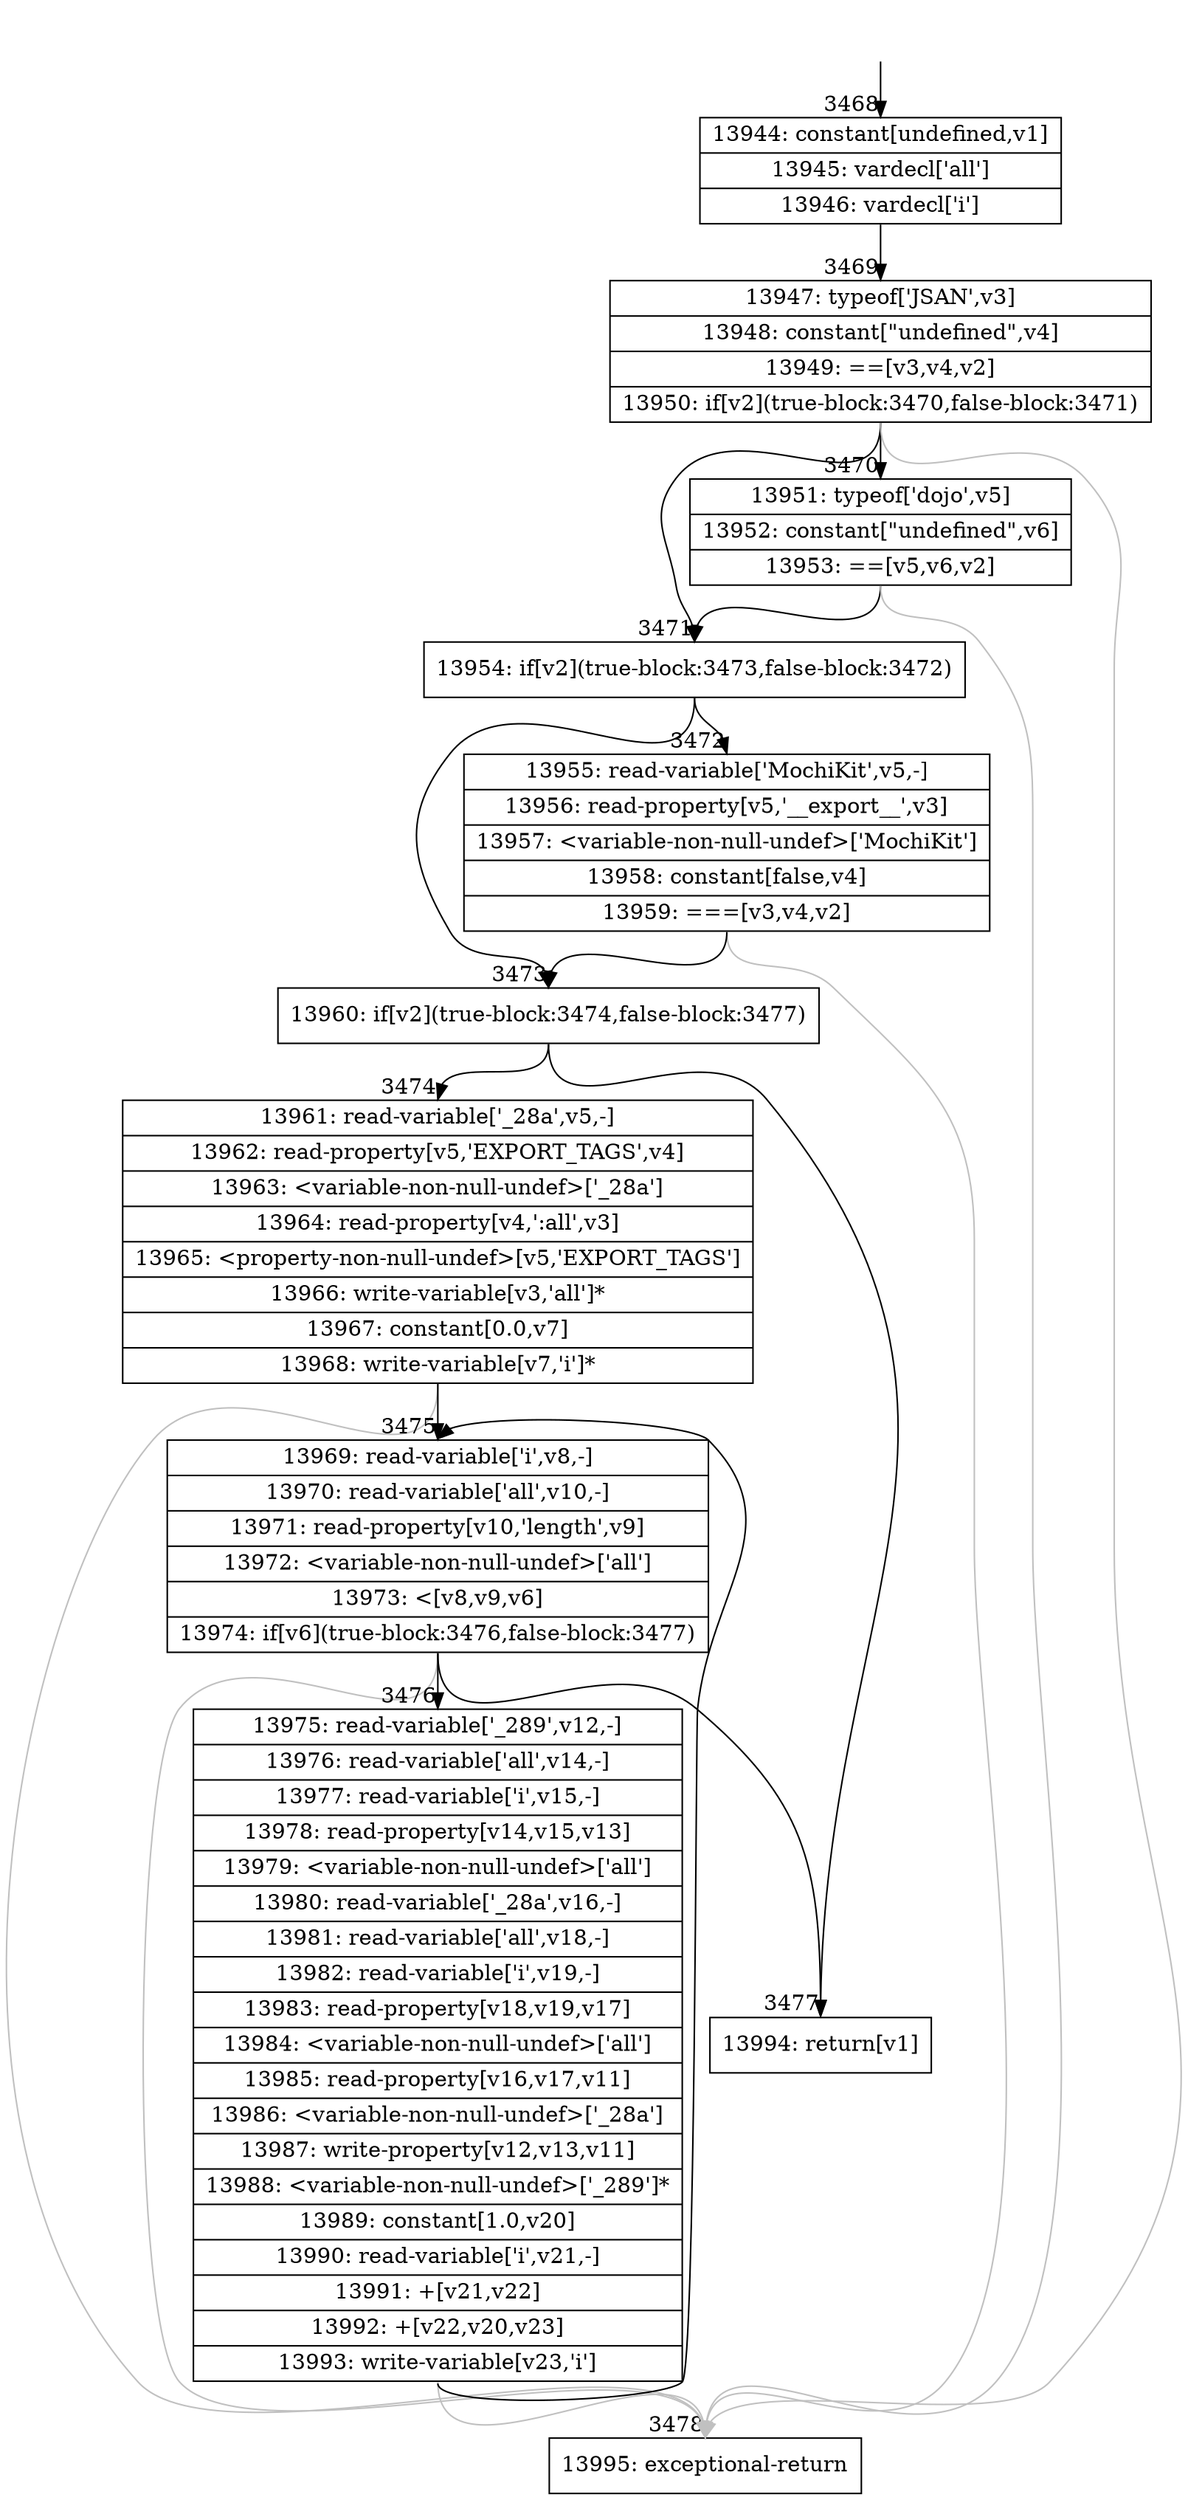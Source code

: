 digraph {
rankdir="TD"
BB_entry258[shape=none,label=""];
BB_entry258 -> BB3468 [tailport=s, headport=n, headlabel="    3468"]
BB3468 [shape=record label="{13944: constant[undefined,v1]|13945: vardecl['all']|13946: vardecl['i']}" ] 
BB3468 -> BB3469 [tailport=s, headport=n, headlabel="      3469"]
BB3469 [shape=record label="{13947: typeof['JSAN',v3]|13948: constant[\"undefined\",v4]|13949: ==[v3,v4,v2]|13950: if[v2](true-block:3470,false-block:3471)}" ] 
BB3469 -> BB3471 [tailport=s, headport=n, headlabel="      3471"]
BB3469 -> BB3470 [tailport=s, headport=n, headlabel="      3470"]
BB3469 -> BB3478 [tailport=s, headport=n, color=gray, headlabel="      3478"]
BB3470 [shape=record label="{13951: typeof['dojo',v5]|13952: constant[\"undefined\",v6]|13953: ==[v5,v6,v2]}" ] 
BB3470 -> BB3471 [tailport=s, headport=n]
BB3470 -> BB3478 [tailport=s, headport=n, color=gray]
BB3471 [shape=record label="{13954: if[v2](true-block:3473,false-block:3472)}" ] 
BB3471 -> BB3473 [tailport=s, headport=n, headlabel="      3473"]
BB3471 -> BB3472 [tailport=s, headport=n, headlabel="      3472"]
BB3472 [shape=record label="{13955: read-variable['MochiKit',v5,-]|13956: read-property[v5,'__export__',v3]|13957: \<variable-non-null-undef\>['MochiKit']|13958: constant[false,v4]|13959: ===[v3,v4,v2]}" ] 
BB3472 -> BB3473 [tailport=s, headport=n]
BB3472 -> BB3478 [tailport=s, headport=n, color=gray]
BB3473 [shape=record label="{13960: if[v2](true-block:3474,false-block:3477)}" ] 
BB3473 -> BB3474 [tailport=s, headport=n, headlabel="      3474"]
BB3473 -> BB3477 [tailport=s, headport=n, headlabel="      3477"]
BB3474 [shape=record label="{13961: read-variable['_28a',v5,-]|13962: read-property[v5,'EXPORT_TAGS',v4]|13963: \<variable-non-null-undef\>['_28a']|13964: read-property[v4,':all',v3]|13965: \<property-non-null-undef\>[v5,'EXPORT_TAGS']|13966: write-variable[v3,'all']*|13967: constant[0.0,v7]|13968: write-variable[v7,'i']*}" ] 
BB3474 -> BB3475 [tailport=s, headport=n, headlabel="      3475"]
BB3474 -> BB3478 [tailport=s, headport=n, color=gray]
BB3475 [shape=record label="{13969: read-variable['i',v8,-]|13970: read-variable['all',v10,-]|13971: read-property[v10,'length',v9]|13972: \<variable-non-null-undef\>['all']|13973: \<[v8,v9,v6]|13974: if[v6](true-block:3476,false-block:3477)}" ] 
BB3475 -> BB3476 [tailport=s, headport=n, headlabel="      3476"]
BB3475 -> BB3477 [tailport=s, headport=n]
BB3475 -> BB3478 [tailport=s, headport=n, color=gray]
BB3476 [shape=record label="{13975: read-variable['_289',v12,-]|13976: read-variable['all',v14,-]|13977: read-variable['i',v15,-]|13978: read-property[v14,v15,v13]|13979: \<variable-non-null-undef\>['all']|13980: read-variable['_28a',v16,-]|13981: read-variable['all',v18,-]|13982: read-variable['i',v19,-]|13983: read-property[v18,v19,v17]|13984: \<variable-non-null-undef\>['all']|13985: read-property[v16,v17,v11]|13986: \<variable-non-null-undef\>['_28a']|13987: write-property[v12,v13,v11]|13988: \<variable-non-null-undef\>['_289']*|13989: constant[1.0,v20]|13990: read-variable['i',v21,-]|13991: +[v21,v22]|13992: +[v22,v20,v23]|13993: write-variable[v23,'i']}" ] 
BB3476 -> BB3475 [tailport=s, headport=n]
BB3476 -> BB3478 [tailport=s, headport=n, color=gray]
BB3477 [shape=record label="{13994: return[v1]}" ] 
BB3478 [shape=record label="{13995: exceptional-return}" ] 
//#$~ 2278
}
